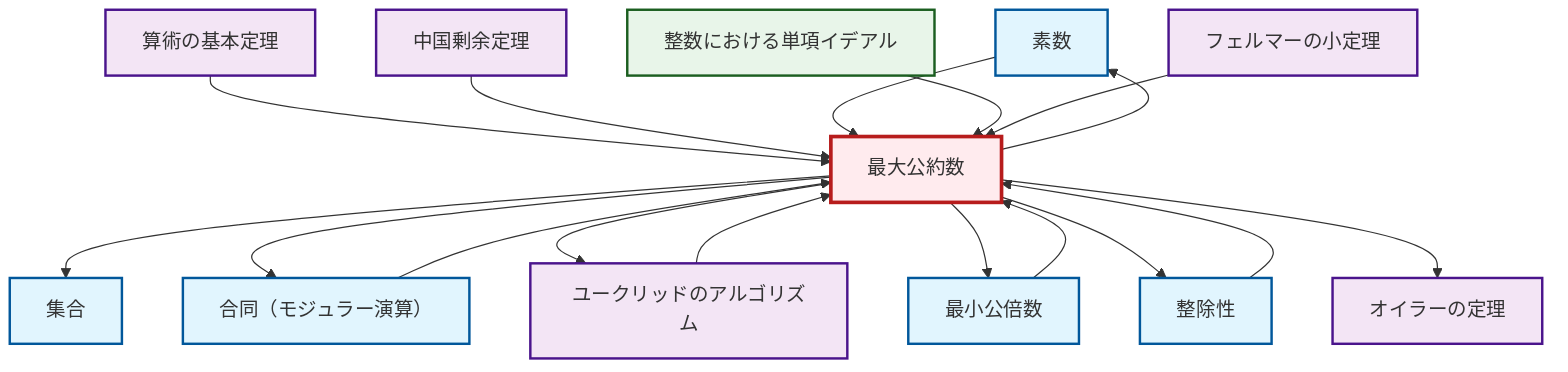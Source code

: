 graph TD
    classDef definition fill:#e1f5fe,stroke:#01579b,stroke-width:2px
    classDef theorem fill:#f3e5f5,stroke:#4a148c,stroke-width:2px
    classDef axiom fill:#fff3e0,stroke:#e65100,stroke-width:2px
    classDef example fill:#e8f5e9,stroke:#1b5e20,stroke-width:2px
    classDef current fill:#ffebee,stroke:#b71c1c,stroke-width:3px
    def-set["集合"]:::definition
    def-prime["素数"]:::definition
    def-divisibility["整除性"]:::definition
    def-gcd["最大公約数"]:::definition
    def-congruence["合同（モジュラー演算）"]:::definition
    ex-principal-ideal["整数における単項イデアル"]:::example
    thm-fermat-little["フェルマーの小定理"]:::theorem
    thm-fundamental-arithmetic["算術の基本定理"]:::theorem
    thm-euclidean-algorithm["ユークリッドのアルゴリズム"]:::theorem
    thm-chinese-remainder["中国剰余定理"]:::theorem
    thm-euler["オイラーの定理"]:::theorem
    def-lcm["最小公倍数"]:::definition
    def-gcd --> def-set
    thm-euclidean-algorithm --> def-gcd
    def-gcd --> def-congruence
    def-gcd --> def-prime
    thm-fundamental-arithmetic --> def-gcd
    def-gcd --> thm-euclidean-algorithm
    def-lcm --> def-gcd
    thm-chinese-remainder --> def-gcd
    def-divisibility --> def-gcd
    def-gcd --> def-lcm
    def-prime --> def-gcd
    def-gcd --> def-divisibility
    ex-principal-ideal --> def-gcd
    def-congruence --> def-gcd
    thm-fermat-little --> def-gcd
    def-gcd --> thm-euler
    class def-gcd current
